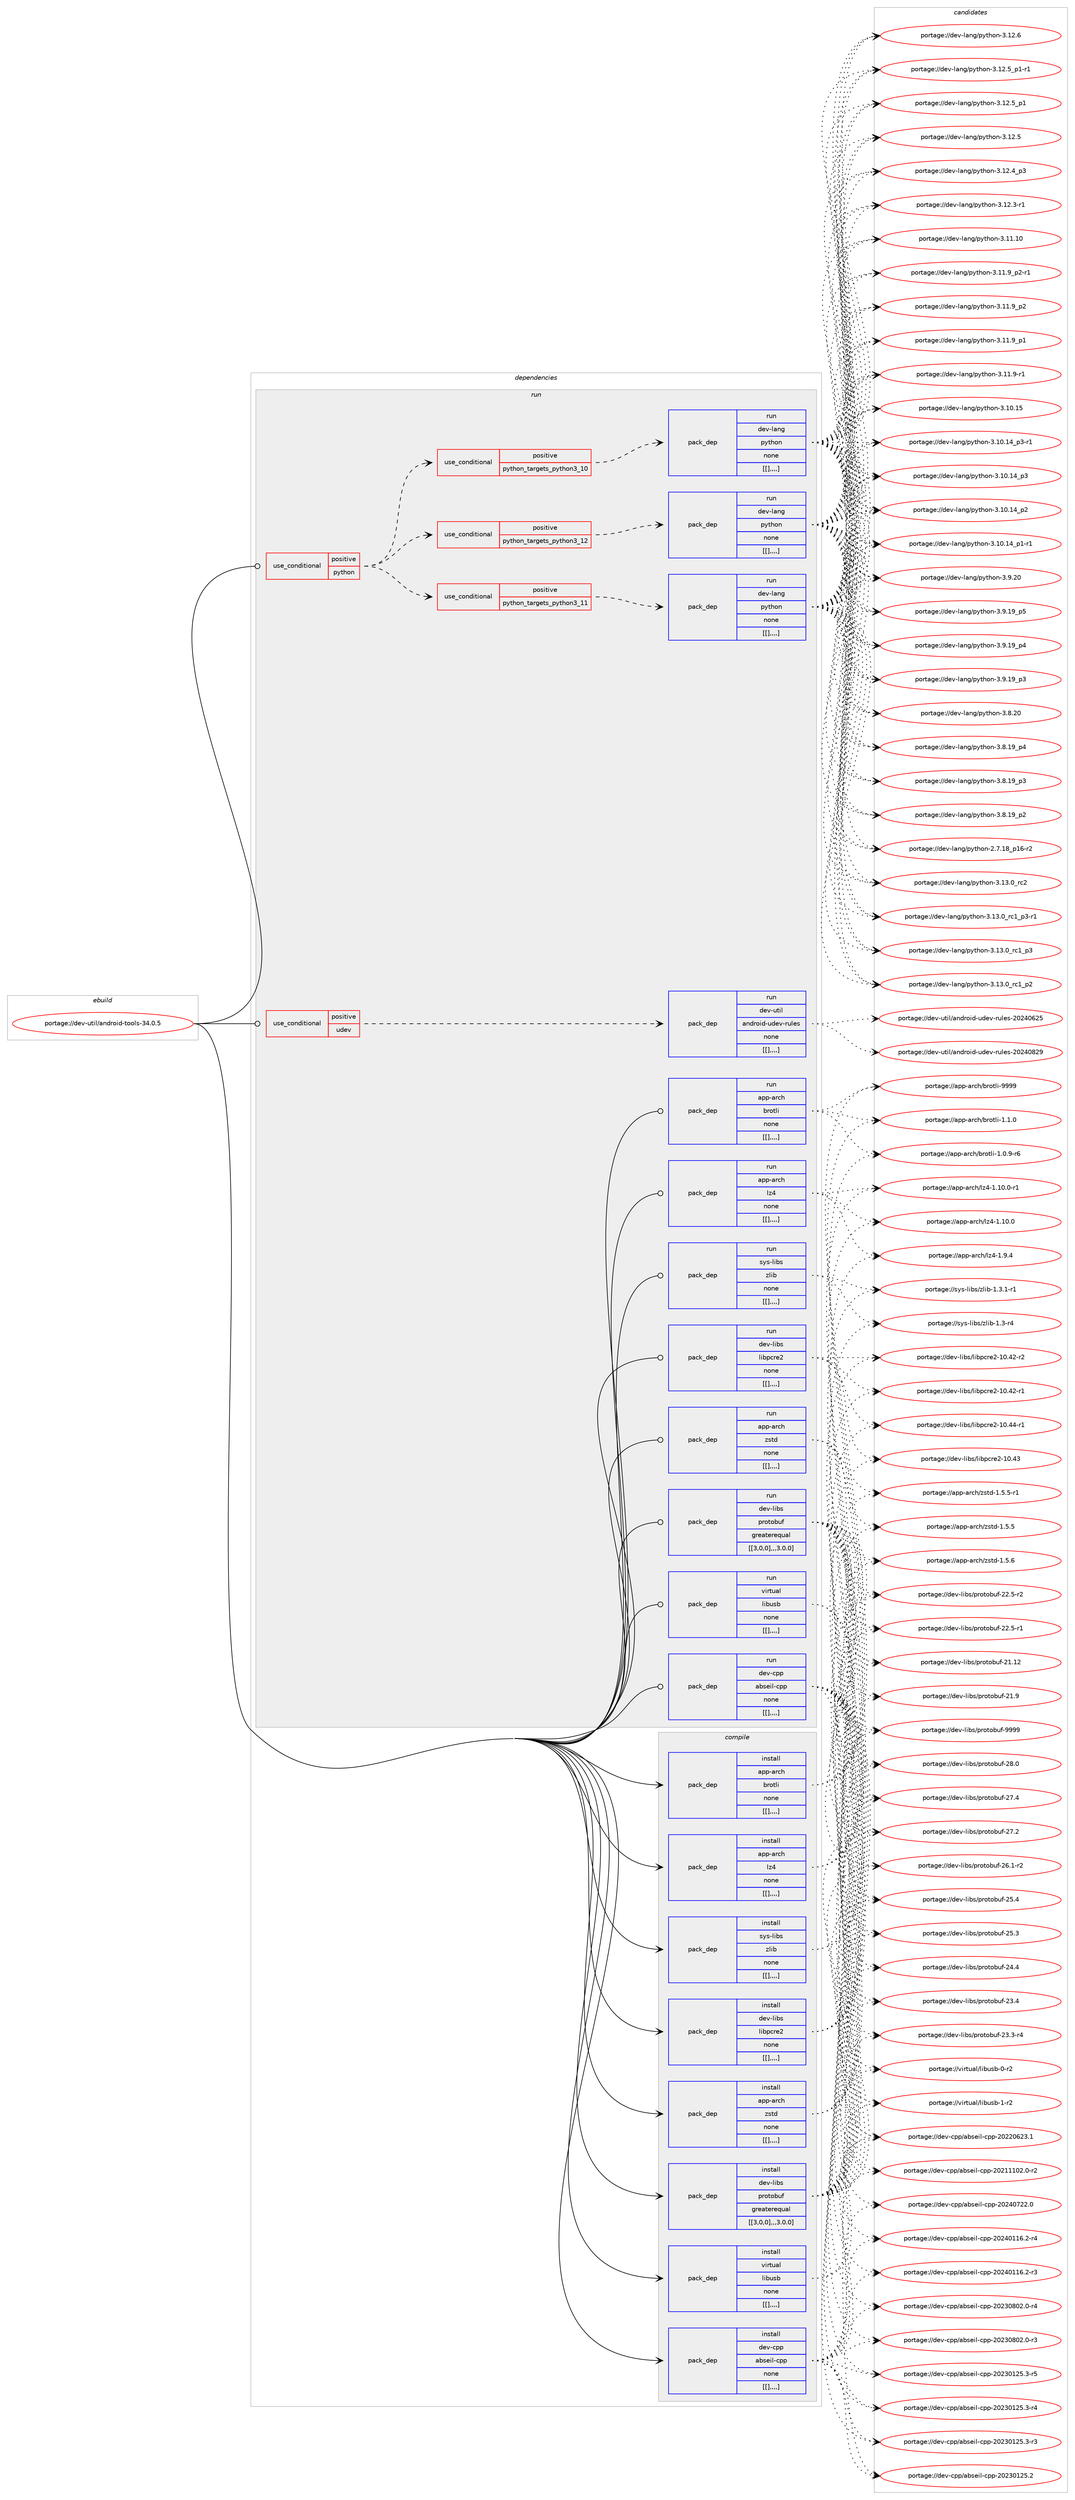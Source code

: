 digraph prolog {

# *************
# Graph options
# *************

newrank=true;
concentrate=true;
compound=true;
graph [rankdir=LR,fontname=Helvetica,fontsize=10,ranksep=1.5];#, ranksep=2.5, nodesep=0.2];
edge  [arrowhead=vee];
node  [fontname=Helvetica,fontsize=10];

# **********
# The ebuild
# **********

subgraph cluster_leftcol {
color=gray;
label=<<i>ebuild</i>>;
id [label="portage://dev-util/android-tools-34.0.5", color=red, width=4, href="../dev-util/android-tools-34.0.5.svg"];
}

# ****************
# The dependencies
# ****************

subgraph cluster_midcol {
color=gray;
label=<<i>dependencies</i>>;
subgraph cluster_compile {
fillcolor="#eeeeee";
style=filled;
label=<<i>compile</i>>;
subgraph pack151760 {
dependency214069 [label=<<TABLE BORDER="0" CELLBORDER="1" CELLSPACING="0" CELLPADDING="4" WIDTH="220"><TR><TD ROWSPAN="6" CELLPADDING="30">pack_dep</TD></TR><TR><TD WIDTH="110">install</TD></TR><TR><TD>app-arch</TD></TR><TR><TD>brotli</TD></TR><TR><TD>none</TD></TR><TR><TD>[[],,,,]</TD></TR></TABLE>>, shape=none, color=blue];
}
id:e -> dependency214069:w [weight=20,style="solid",arrowhead="vee"];
subgraph pack151761 {
dependency214070 [label=<<TABLE BORDER="0" CELLBORDER="1" CELLSPACING="0" CELLPADDING="4" WIDTH="220"><TR><TD ROWSPAN="6" CELLPADDING="30">pack_dep</TD></TR><TR><TD WIDTH="110">install</TD></TR><TR><TD>app-arch</TD></TR><TR><TD>lz4</TD></TR><TR><TD>none</TD></TR><TR><TD>[[],,,,]</TD></TR></TABLE>>, shape=none, color=blue];
}
id:e -> dependency214070:w [weight=20,style="solid",arrowhead="vee"];
subgraph pack151762 {
dependency214071 [label=<<TABLE BORDER="0" CELLBORDER="1" CELLSPACING="0" CELLPADDING="4" WIDTH="220"><TR><TD ROWSPAN="6" CELLPADDING="30">pack_dep</TD></TR><TR><TD WIDTH="110">install</TD></TR><TR><TD>app-arch</TD></TR><TR><TD>zstd</TD></TR><TR><TD>none</TD></TR><TR><TD>[[],,,,]</TD></TR></TABLE>>, shape=none, color=blue];
}
id:e -> dependency214071:w [weight=20,style="solid",arrowhead="vee"];
subgraph pack151763 {
dependency214072 [label=<<TABLE BORDER="0" CELLBORDER="1" CELLSPACING="0" CELLPADDING="4" WIDTH="220"><TR><TD ROWSPAN="6" CELLPADDING="30">pack_dep</TD></TR><TR><TD WIDTH="110">install</TD></TR><TR><TD>dev-cpp</TD></TR><TR><TD>abseil-cpp</TD></TR><TR><TD>none</TD></TR><TR><TD>[[],,,,]</TD></TR></TABLE>>, shape=none, color=blue];
}
id:e -> dependency214072:w [weight=20,style="solid",arrowhead="vee"];
subgraph pack151764 {
dependency214073 [label=<<TABLE BORDER="0" CELLBORDER="1" CELLSPACING="0" CELLPADDING="4" WIDTH="220"><TR><TD ROWSPAN="6" CELLPADDING="30">pack_dep</TD></TR><TR><TD WIDTH="110">install</TD></TR><TR><TD>dev-libs</TD></TR><TR><TD>libpcre2</TD></TR><TR><TD>none</TD></TR><TR><TD>[[],,,,]</TD></TR></TABLE>>, shape=none, color=blue];
}
id:e -> dependency214073:w [weight=20,style="solid",arrowhead="vee"];
subgraph pack151765 {
dependency214074 [label=<<TABLE BORDER="0" CELLBORDER="1" CELLSPACING="0" CELLPADDING="4" WIDTH="220"><TR><TD ROWSPAN="6" CELLPADDING="30">pack_dep</TD></TR><TR><TD WIDTH="110">install</TD></TR><TR><TD>dev-libs</TD></TR><TR><TD>protobuf</TD></TR><TR><TD>greaterequal</TD></TR><TR><TD>[[3,0,0],,,3.0.0]</TD></TR></TABLE>>, shape=none, color=blue];
}
id:e -> dependency214074:w [weight=20,style="solid",arrowhead="vee"];
subgraph pack151766 {
dependency214075 [label=<<TABLE BORDER="0" CELLBORDER="1" CELLSPACING="0" CELLPADDING="4" WIDTH="220"><TR><TD ROWSPAN="6" CELLPADDING="30">pack_dep</TD></TR><TR><TD WIDTH="110">install</TD></TR><TR><TD>sys-libs</TD></TR><TR><TD>zlib</TD></TR><TR><TD>none</TD></TR><TR><TD>[[],,,,]</TD></TR></TABLE>>, shape=none, color=blue];
}
id:e -> dependency214075:w [weight=20,style="solid",arrowhead="vee"];
subgraph pack151767 {
dependency214076 [label=<<TABLE BORDER="0" CELLBORDER="1" CELLSPACING="0" CELLPADDING="4" WIDTH="220"><TR><TD ROWSPAN="6" CELLPADDING="30">pack_dep</TD></TR><TR><TD WIDTH="110">install</TD></TR><TR><TD>virtual</TD></TR><TR><TD>libusb</TD></TR><TR><TD>none</TD></TR><TR><TD>[[],,,,]</TD></TR></TABLE>>, shape=none, color=blue];
}
id:e -> dependency214076:w [weight=20,style="solid",arrowhead="vee"];
}
subgraph cluster_compileandrun {
fillcolor="#eeeeee";
style=filled;
label=<<i>compile and run</i>>;
}
subgraph cluster_run {
fillcolor="#eeeeee";
style=filled;
label=<<i>run</i>>;
subgraph cond60922 {
dependency214077 [label=<<TABLE BORDER="0" CELLBORDER="1" CELLSPACING="0" CELLPADDING="4"><TR><TD ROWSPAN="3" CELLPADDING="10">use_conditional</TD></TR><TR><TD>positive</TD></TR><TR><TD>python</TD></TR></TABLE>>, shape=none, color=red];
subgraph cond60923 {
dependency214078 [label=<<TABLE BORDER="0" CELLBORDER="1" CELLSPACING="0" CELLPADDING="4"><TR><TD ROWSPAN="3" CELLPADDING="10">use_conditional</TD></TR><TR><TD>positive</TD></TR><TR><TD>python_targets_python3_10</TD></TR></TABLE>>, shape=none, color=red];
subgraph pack151768 {
dependency214079 [label=<<TABLE BORDER="0" CELLBORDER="1" CELLSPACING="0" CELLPADDING="4" WIDTH="220"><TR><TD ROWSPAN="6" CELLPADDING="30">pack_dep</TD></TR><TR><TD WIDTH="110">run</TD></TR><TR><TD>dev-lang</TD></TR><TR><TD>python</TD></TR><TR><TD>none</TD></TR><TR><TD>[[],,,,]</TD></TR></TABLE>>, shape=none, color=blue];
}
dependency214078:e -> dependency214079:w [weight=20,style="dashed",arrowhead="vee"];
}
dependency214077:e -> dependency214078:w [weight=20,style="dashed",arrowhead="vee"];
subgraph cond60924 {
dependency214080 [label=<<TABLE BORDER="0" CELLBORDER="1" CELLSPACING="0" CELLPADDING="4"><TR><TD ROWSPAN="3" CELLPADDING="10">use_conditional</TD></TR><TR><TD>positive</TD></TR><TR><TD>python_targets_python3_11</TD></TR></TABLE>>, shape=none, color=red];
subgraph pack151769 {
dependency214081 [label=<<TABLE BORDER="0" CELLBORDER="1" CELLSPACING="0" CELLPADDING="4" WIDTH="220"><TR><TD ROWSPAN="6" CELLPADDING="30">pack_dep</TD></TR><TR><TD WIDTH="110">run</TD></TR><TR><TD>dev-lang</TD></TR><TR><TD>python</TD></TR><TR><TD>none</TD></TR><TR><TD>[[],,,,]</TD></TR></TABLE>>, shape=none, color=blue];
}
dependency214080:e -> dependency214081:w [weight=20,style="dashed",arrowhead="vee"];
}
dependency214077:e -> dependency214080:w [weight=20,style="dashed",arrowhead="vee"];
subgraph cond60925 {
dependency214082 [label=<<TABLE BORDER="0" CELLBORDER="1" CELLSPACING="0" CELLPADDING="4"><TR><TD ROWSPAN="3" CELLPADDING="10">use_conditional</TD></TR><TR><TD>positive</TD></TR><TR><TD>python_targets_python3_12</TD></TR></TABLE>>, shape=none, color=red];
subgraph pack151770 {
dependency214083 [label=<<TABLE BORDER="0" CELLBORDER="1" CELLSPACING="0" CELLPADDING="4" WIDTH="220"><TR><TD ROWSPAN="6" CELLPADDING="30">pack_dep</TD></TR><TR><TD WIDTH="110">run</TD></TR><TR><TD>dev-lang</TD></TR><TR><TD>python</TD></TR><TR><TD>none</TD></TR><TR><TD>[[],,,,]</TD></TR></TABLE>>, shape=none, color=blue];
}
dependency214082:e -> dependency214083:w [weight=20,style="dashed",arrowhead="vee"];
}
dependency214077:e -> dependency214082:w [weight=20,style="dashed",arrowhead="vee"];
}
id:e -> dependency214077:w [weight=20,style="solid",arrowhead="odot"];
subgraph cond60926 {
dependency214084 [label=<<TABLE BORDER="0" CELLBORDER="1" CELLSPACING="0" CELLPADDING="4"><TR><TD ROWSPAN="3" CELLPADDING="10">use_conditional</TD></TR><TR><TD>positive</TD></TR><TR><TD>udev</TD></TR></TABLE>>, shape=none, color=red];
subgraph pack151771 {
dependency214085 [label=<<TABLE BORDER="0" CELLBORDER="1" CELLSPACING="0" CELLPADDING="4" WIDTH="220"><TR><TD ROWSPAN="6" CELLPADDING="30">pack_dep</TD></TR><TR><TD WIDTH="110">run</TD></TR><TR><TD>dev-util</TD></TR><TR><TD>android-udev-rules</TD></TR><TR><TD>none</TD></TR><TR><TD>[[],,,,]</TD></TR></TABLE>>, shape=none, color=blue];
}
dependency214084:e -> dependency214085:w [weight=20,style="dashed",arrowhead="vee"];
}
id:e -> dependency214084:w [weight=20,style="solid",arrowhead="odot"];
subgraph pack151772 {
dependency214086 [label=<<TABLE BORDER="0" CELLBORDER="1" CELLSPACING="0" CELLPADDING="4" WIDTH="220"><TR><TD ROWSPAN="6" CELLPADDING="30">pack_dep</TD></TR><TR><TD WIDTH="110">run</TD></TR><TR><TD>app-arch</TD></TR><TR><TD>brotli</TD></TR><TR><TD>none</TD></TR><TR><TD>[[],,,,]</TD></TR></TABLE>>, shape=none, color=blue];
}
id:e -> dependency214086:w [weight=20,style="solid",arrowhead="odot"];
subgraph pack151773 {
dependency214087 [label=<<TABLE BORDER="0" CELLBORDER="1" CELLSPACING="0" CELLPADDING="4" WIDTH="220"><TR><TD ROWSPAN="6" CELLPADDING="30">pack_dep</TD></TR><TR><TD WIDTH="110">run</TD></TR><TR><TD>app-arch</TD></TR><TR><TD>lz4</TD></TR><TR><TD>none</TD></TR><TR><TD>[[],,,,]</TD></TR></TABLE>>, shape=none, color=blue];
}
id:e -> dependency214087:w [weight=20,style="solid",arrowhead="odot"];
subgraph pack151774 {
dependency214088 [label=<<TABLE BORDER="0" CELLBORDER="1" CELLSPACING="0" CELLPADDING="4" WIDTH="220"><TR><TD ROWSPAN="6" CELLPADDING="30">pack_dep</TD></TR><TR><TD WIDTH="110">run</TD></TR><TR><TD>app-arch</TD></TR><TR><TD>zstd</TD></TR><TR><TD>none</TD></TR><TR><TD>[[],,,,]</TD></TR></TABLE>>, shape=none, color=blue];
}
id:e -> dependency214088:w [weight=20,style="solid",arrowhead="odot"];
subgraph pack151775 {
dependency214089 [label=<<TABLE BORDER="0" CELLBORDER="1" CELLSPACING="0" CELLPADDING="4" WIDTH="220"><TR><TD ROWSPAN="6" CELLPADDING="30">pack_dep</TD></TR><TR><TD WIDTH="110">run</TD></TR><TR><TD>dev-cpp</TD></TR><TR><TD>abseil-cpp</TD></TR><TR><TD>none</TD></TR><TR><TD>[[],,,,]</TD></TR></TABLE>>, shape=none, color=blue];
}
id:e -> dependency214089:w [weight=20,style="solid",arrowhead="odot"];
subgraph pack151776 {
dependency214090 [label=<<TABLE BORDER="0" CELLBORDER="1" CELLSPACING="0" CELLPADDING="4" WIDTH="220"><TR><TD ROWSPAN="6" CELLPADDING="30">pack_dep</TD></TR><TR><TD WIDTH="110">run</TD></TR><TR><TD>dev-libs</TD></TR><TR><TD>libpcre2</TD></TR><TR><TD>none</TD></TR><TR><TD>[[],,,,]</TD></TR></TABLE>>, shape=none, color=blue];
}
id:e -> dependency214090:w [weight=20,style="solid",arrowhead="odot"];
subgraph pack151777 {
dependency214091 [label=<<TABLE BORDER="0" CELLBORDER="1" CELLSPACING="0" CELLPADDING="4" WIDTH="220"><TR><TD ROWSPAN="6" CELLPADDING="30">pack_dep</TD></TR><TR><TD WIDTH="110">run</TD></TR><TR><TD>dev-libs</TD></TR><TR><TD>protobuf</TD></TR><TR><TD>greaterequal</TD></TR><TR><TD>[[3,0,0],,,3.0.0]</TD></TR></TABLE>>, shape=none, color=blue];
}
id:e -> dependency214091:w [weight=20,style="solid",arrowhead="odot"];
subgraph pack151778 {
dependency214092 [label=<<TABLE BORDER="0" CELLBORDER="1" CELLSPACING="0" CELLPADDING="4" WIDTH="220"><TR><TD ROWSPAN="6" CELLPADDING="30">pack_dep</TD></TR><TR><TD WIDTH="110">run</TD></TR><TR><TD>sys-libs</TD></TR><TR><TD>zlib</TD></TR><TR><TD>none</TD></TR><TR><TD>[[],,,,]</TD></TR></TABLE>>, shape=none, color=blue];
}
id:e -> dependency214092:w [weight=20,style="solid",arrowhead="odot"];
subgraph pack151779 {
dependency214093 [label=<<TABLE BORDER="0" CELLBORDER="1" CELLSPACING="0" CELLPADDING="4" WIDTH="220"><TR><TD ROWSPAN="6" CELLPADDING="30">pack_dep</TD></TR><TR><TD WIDTH="110">run</TD></TR><TR><TD>virtual</TD></TR><TR><TD>libusb</TD></TR><TR><TD>none</TD></TR><TR><TD>[[],,,,]</TD></TR></TABLE>>, shape=none, color=blue];
}
id:e -> dependency214093:w [weight=20,style="solid",arrowhead="odot"];
}
}

# **************
# The candidates
# **************

subgraph cluster_choices {
rank=same;
color=gray;
label=<<i>candidates</i>>;

subgraph choice151760 {
color=black;
nodesep=1;
choice9711211245971149910447981141111161081054557575757 [label="portage://app-arch/brotli-9999", color=red, width=4,href="../app-arch/brotli-9999.svg"];
choice971121124597114991044798114111116108105454946494648 [label="portage://app-arch/brotli-1.1.0", color=red, width=4,href="../app-arch/brotli-1.1.0.svg"];
choice9711211245971149910447981141111161081054549464846574511454 [label="portage://app-arch/brotli-1.0.9-r6", color=red, width=4,href="../app-arch/brotli-1.0.9-r6.svg"];
dependency214069:e -> choice9711211245971149910447981141111161081054557575757:w [style=dotted,weight="100"];
dependency214069:e -> choice971121124597114991044798114111116108105454946494648:w [style=dotted,weight="100"];
dependency214069:e -> choice9711211245971149910447981141111161081054549464846574511454:w [style=dotted,weight="100"];
}
subgraph choice151761 {
color=black;
nodesep=1;
choice971121124597114991044710812252454946494846484511449 [label="portage://app-arch/lz4-1.10.0-r1", color=red, width=4,href="../app-arch/lz4-1.10.0-r1.svg"];
choice97112112459711499104471081225245494649484648 [label="portage://app-arch/lz4-1.10.0", color=red, width=4,href="../app-arch/lz4-1.10.0.svg"];
choice971121124597114991044710812252454946574652 [label="portage://app-arch/lz4-1.9.4", color=red, width=4,href="../app-arch/lz4-1.9.4.svg"];
dependency214070:e -> choice971121124597114991044710812252454946494846484511449:w [style=dotted,weight="100"];
dependency214070:e -> choice97112112459711499104471081225245494649484648:w [style=dotted,weight="100"];
dependency214070:e -> choice971121124597114991044710812252454946574652:w [style=dotted,weight="100"];
}
subgraph choice151762 {
color=black;
nodesep=1;
choice9711211245971149910447122115116100454946534654 [label="portage://app-arch/zstd-1.5.6", color=red, width=4,href="../app-arch/zstd-1.5.6.svg"];
choice97112112459711499104471221151161004549465346534511449 [label="portage://app-arch/zstd-1.5.5-r1", color=red, width=4,href="../app-arch/zstd-1.5.5-r1.svg"];
choice9711211245971149910447122115116100454946534653 [label="portage://app-arch/zstd-1.5.5", color=red, width=4,href="../app-arch/zstd-1.5.5.svg"];
dependency214071:e -> choice9711211245971149910447122115116100454946534654:w [style=dotted,weight="100"];
dependency214071:e -> choice97112112459711499104471221151161004549465346534511449:w [style=dotted,weight="100"];
dependency214071:e -> choice9711211245971149910447122115116100454946534653:w [style=dotted,weight="100"];
}
subgraph choice151763 {
color=black;
nodesep=1;
choice100101118459911211247979811510110510845991121124550485052485550504648 [label="portage://dev-cpp/abseil-cpp-20240722.0", color=red, width=4,href="../dev-cpp/abseil-cpp-20240722.0.svg"];
choice1001011184599112112479798115101105108459911211245504850524849495446504511452 [label="portage://dev-cpp/abseil-cpp-20240116.2-r4", color=red, width=4,href="../dev-cpp/abseil-cpp-20240116.2-r4.svg"];
choice1001011184599112112479798115101105108459911211245504850524849495446504511451 [label="portage://dev-cpp/abseil-cpp-20240116.2-r3", color=red, width=4,href="../dev-cpp/abseil-cpp-20240116.2-r3.svg"];
choice1001011184599112112479798115101105108459911211245504850514856485046484511452 [label="portage://dev-cpp/abseil-cpp-20230802.0-r4", color=red, width=4,href="../dev-cpp/abseil-cpp-20230802.0-r4.svg"];
choice1001011184599112112479798115101105108459911211245504850514856485046484511451 [label="portage://dev-cpp/abseil-cpp-20230802.0-r3", color=red, width=4,href="../dev-cpp/abseil-cpp-20230802.0-r3.svg"];
choice1001011184599112112479798115101105108459911211245504850514849505346514511453 [label="portage://dev-cpp/abseil-cpp-20230125.3-r5", color=red, width=4,href="../dev-cpp/abseil-cpp-20230125.3-r5.svg"];
choice1001011184599112112479798115101105108459911211245504850514849505346514511452 [label="portage://dev-cpp/abseil-cpp-20230125.3-r4", color=red, width=4,href="../dev-cpp/abseil-cpp-20230125.3-r4.svg"];
choice1001011184599112112479798115101105108459911211245504850514849505346514511451 [label="portage://dev-cpp/abseil-cpp-20230125.3-r3", color=red, width=4,href="../dev-cpp/abseil-cpp-20230125.3-r3.svg"];
choice100101118459911211247979811510110510845991121124550485051484950534650 [label="portage://dev-cpp/abseil-cpp-20230125.2", color=red, width=4,href="../dev-cpp/abseil-cpp-20230125.2.svg"];
choice100101118459911211247979811510110510845991121124550485050485450514649 [label="portage://dev-cpp/abseil-cpp-20220623.1", color=red, width=4,href="../dev-cpp/abseil-cpp-20220623.1.svg"];
choice1001011184599112112479798115101105108459911211245504850494949485046484511450 [label="portage://dev-cpp/abseil-cpp-20211102.0-r2", color=red, width=4,href="../dev-cpp/abseil-cpp-20211102.0-r2.svg"];
dependency214072:e -> choice100101118459911211247979811510110510845991121124550485052485550504648:w [style=dotted,weight="100"];
dependency214072:e -> choice1001011184599112112479798115101105108459911211245504850524849495446504511452:w [style=dotted,weight="100"];
dependency214072:e -> choice1001011184599112112479798115101105108459911211245504850524849495446504511451:w [style=dotted,weight="100"];
dependency214072:e -> choice1001011184599112112479798115101105108459911211245504850514856485046484511452:w [style=dotted,weight="100"];
dependency214072:e -> choice1001011184599112112479798115101105108459911211245504850514856485046484511451:w [style=dotted,weight="100"];
dependency214072:e -> choice1001011184599112112479798115101105108459911211245504850514849505346514511453:w [style=dotted,weight="100"];
dependency214072:e -> choice1001011184599112112479798115101105108459911211245504850514849505346514511452:w [style=dotted,weight="100"];
dependency214072:e -> choice1001011184599112112479798115101105108459911211245504850514849505346514511451:w [style=dotted,weight="100"];
dependency214072:e -> choice100101118459911211247979811510110510845991121124550485051484950534650:w [style=dotted,weight="100"];
dependency214072:e -> choice100101118459911211247979811510110510845991121124550485050485450514649:w [style=dotted,weight="100"];
dependency214072:e -> choice1001011184599112112479798115101105108459911211245504850494949485046484511450:w [style=dotted,weight="100"];
}
subgraph choice151764 {
color=black;
nodesep=1;
choice1001011184510810598115471081059811299114101504549484652524511449 [label="portage://dev-libs/libpcre2-10.44-r1", color=red, width=4,href="../dev-libs/libpcre2-10.44-r1.svg"];
choice100101118451081059811547108105981129911410150454948465251 [label="portage://dev-libs/libpcre2-10.43", color=red, width=4,href="../dev-libs/libpcre2-10.43.svg"];
choice1001011184510810598115471081059811299114101504549484652504511450 [label="portage://dev-libs/libpcre2-10.42-r2", color=red, width=4,href="../dev-libs/libpcre2-10.42-r2.svg"];
choice1001011184510810598115471081059811299114101504549484652504511449 [label="portage://dev-libs/libpcre2-10.42-r1", color=red, width=4,href="../dev-libs/libpcre2-10.42-r1.svg"];
dependency214073:e -> choice1001011184510810598115471081059811299114101504549484652524511449:w [style=dotted,weight="100"];
dependency214073:e -> choice100101118451081059811547108105981129911410150454948465251:w [style=dotted,weight="100"];
dependency214073:e -> choice1001011184510810598115471081059811299114101504549484652504511450:w [style=dotted,weight="100"];
dependency214073:e -> choice1001011184510810598115471081059811299114101504549484652504511449:w [style=dotted,weight="100"];
}
subgraph choice151765 {
color=black;
nodesep=1;
choice100101118451081059811547112114111116111981171024557575757 [label="portage://dev-libs/protobuf-9999", color=red, width=4,href="../dev-libs/protobuf-9999.svg"];
choice100101118451081059811547112114111116111981171024550564648 [label="portage://dev-libs/protobuf-28.0", color=red, width=4,href="../dev-libs/protobuf-28.0.svg"];
choice100101118451081059811547112114111116111981171024550554652 [label="portage://dev-libs/protobuf-27.4", color=red, width=4,href="../dev-libs/protobuf-27.4.svg"];
choice100101118451081059811547112114111116111981171024550554650 [label="portage://dev-libs/protobuf-27.2", color=red, width=4,href="../dev-libs/protobuf-27.2.svg"];
choice1001011184510810598115471121141111161119811710245505446494511450 [label="portage://dev-libs/protobuf-26.1-r2", color=red, width=4,href="../dev-libs/protobuf-26.1-r2.svg"];
choice100101118451081059811547112114111116111981171024550534652 [label="portage://dev-libs/protobuf-25.4", color=red, width=4,href="../dev-libs/protobuf-25.4.svg"];
choice100101118451081059811547112114111116111981171024550534651 [label="portage://dev-libs/protobuf-25.3", color=red, width=4,href="../dev-libs/protobuf-25.3.svg"];
choice100101118451081059811547112114111116111981171024550524652 [label="portage://dev-libs/protobuf-24.4", color=red, width=4,href="../dev-libs/protobuf-24.4.svg"];
choice100101118451081059811547112114111116111981171024550514652 [label="portage://dev-libs/protobuf-23.4", color=red, width=4,href="../dev-libs/protobuf-23.4.svg"];
choice1001011184510810598115471121141111161119811710245505146514511452 [label="portage://dev-libs/protobuf-23.3-r4", color=red, width=4,href="../dev-libs/protobuf-23.3-r4.svg"];
choice1001011184510810598115471121141111161119811710245505046534511450 [label="portage://dev-libs/protobuf-22.5-r2", color=red, width=4,href="../dev-libs/protobuf-22.5-r2.svg"];
choice1001011184510810598115471121141111161119811710245505046534511449 [label="portage://dev-libs/protobuf-22.5-r1", color=red, width=4,href="../dev-libs/protobuf-22.5-r1.svg"];
choice10010111845108105981154711211411111611198117102455049464950 [label="portage://dev-libs/protobuf-21.12", color=red, width=4,href="../dev-libs/protobuf-21.12.svg"];
choice100101118451081059811547112114111116111981171024550494657 [label="portage://dev-libs/protobuf-21.9", color=red, width=4,href="../dev-libs/protobuf-21.9.svg"];
dependency214074:e -> choice100101118451081059811547112114111116111981171024557575757:w [style=dotted,weight="100"];
dependency214074:e -> choice100101118451081059811547112114111116111981171024550564648:w [style=dotted,weight="100"];
dependency214074:e -> choice100101118451081059811547112114111116111981171024550554652:w [style=dotted,weight="100"];
dependency214074:e -> choice100101118451081059811547112114111116111981171024550554650:w [style=dotted,weight="100"];
dependency214074:e -> choice1001011184510810598115471121141111161119811710245505446494511450:w [style=dotted,weight="100"];
dependency214074:e -> choice100101118451081059811547112114111116111981171024550534652:w [style=dotted,weight="100"];
dependency214074:e -> choice100101118451081059811547112114111116111981171024550534651:w [style=dotted,weight="100"];
dependency214074:e -> choice100101118451081059811547112114111116111981171024550524652:w [style=dotted,weight="100"];
dependency214074:e -> choice100101118451081059811547112114111116111981171024550514652:w [style=dotted,weight="100"];
dependency214074:e -> choice1001011184510810598115471121141111161119811710245505146514511452:w [style=dotted,weight="100"];
dependency214074:e -> choice1001011184510810598115471121141111161119811710245505046534511450:w [style=dotted,weight="100"];
dependency214074:e -> choice1001011184510810598115471121141111161119811710245505046534511449:w [style=dotted,weight="100"];
dependency214074:e -> choice10010111845108105981154711211411111611198117102455049464950:w [style=dotted,weight="100"];
dependency214074:e -> choice100101118451081059811547112114111116111981171024550494657:w [style=dotted,weight="100"];
}
subgraph choice151766 {
color=black;
nodesep=1;
choice115121115451081059811547122108105984549465146494511449 [label="portage://sys-libs/zlib-1.3.1-r1", color=red, width=4,href="../sys-libs/zlib-1.3.1-r1.svg"];
choice11512111545108105981154712210810598454946514511452 [label="portage://sys-libs/zlib-1.3-r4", color=red, width=4,href="../sys-libs/zlib-1.3-r4.svg"];
dependency214075:e -> choice115121115451081059811547122108105984549465146494511449:w [style=dotted,weight="100"];
dependency214075:e -> choice11512111545108105981154712210810598454946514511452:w [style=dotted,weight="100"];
}
subgraph choice151767 {
color=black;
nodesep=1;
choice1181051141161179710847108105981171159845494511450 [label="portage://virtual/libusb-1-r2", color=red, width=4,href="../virtual/libusb-1-r2.svg"];
choice1181051141161179710847108105981171159845484511450 [label="portage://virtual/libusb-0-r2", color=red, width=4,href="../virtual/libusb-0-r2.svg"];
dependency214076:e -> choice1181051141161179710847108105981171159845494511450:w [style=dotted,weight="100"];
dependency214076:e -> choice1181051141161179710847108105981171159845484511450:w [style=dotted,weight="100"];
}
subgraph choice151768 {
color=black;
nodesep=1;
choice10010111845108971101034711212111610411111045514649514648951149950 [label="portage://dev-lang/python-3.13.0_rc2", color=red, width=4,href="../dev-lang/python-3.13.0_rc2.svg"];
choice1001011184510897110103471121211161041111104551464951464895114994995112514511449 [label="portage://dev-lang/python-3.13.0_rc1_p3-r1", color=red, width=4,href="../dev-lang/python-3.13.0_rc1_p3-r1.svg"];
choice100101118451089711010347112121116104111110455146495146489511499499511251 [label="portage://dev-lang/python-3.13.0_rc1_p3", color=red, width=4,href="../dev-lang/python-3.13.0_rc1_p3.svg"];
choice100101118451089711010347112121116104111110455146495146489511499499511250 [label="portage://dev-lang/python-3.13.0_rc1_p2", color=red, width=4,href="../dev-lang/python-3.13.0_rc1_p2.svg"];
choice10010111845108971101034711212111610411111045514649504654 [label="portage://dev-lang/python-3.12.6", color=red, width=4,href="../dev-lang/python-3.12.6.svg"];
choice1001011184510897110103471121211161041111104551464950465395112494511449 [label="portage://dev-lang/python-3.12.5_p1-r1", color=red, width=4,href="../dev-lang/python-3.12.5_p1-r1.svg"];
choice100101118451089711010347112121116104111110455146495046539511249 [label="portage://dev-lang/python-3.12.5_p1", color=red, width=4,href="../dev-lang/python-3.12.5_p1.svg"];
choice10010111845108971101034711212111610411111045514649504653 [label="portage://dev-lang/python-3.12.5", color=red, width=4,href="../dev-lang/python-3.12.5.svg"];
choice100101118451089711010347112121116104111110455146495046529511251 [label="portage://dev-lang/python-3.12.4_p3", color=red, width=4,href="../dev-lang/python-3.12.4_p3.svg"];
choice100101118451089711010347112121116104111110455146495046514511449 [label="portage://dev-lang/python-3.12.3-r1", color=red, width=4,href="../dev-lang/python-3.12.3-r1.svg"];
choice1001011184510897110103471121211161041111104551464949464948 [label="portage://dev-lang/python-3.11.10", color=red, width=4,href="../dev-lang/python-3.11.10.svg"];
choice1001011184510897110103471121211161041111104551464949465795112504511449 [label="portage://dev-lang/python-3.11.9_p2-r1", color=red, width=4,href="../dev-lang/python-3.11.9_p2-r1.svg"];
choice100101118451089711010347112121116104111110455146494946579511250 [label="portage://dev-lang/python-3.11.9_p2", color=red, width=4,href="../dev-lang/python-3.11.9_p2.svg"];
choice100101118451089711010347112121116104111110455146494946579511249 [label="portage://dev-lang/python-3.11.9_p1", color=red, width=4,href="../dev-lang/python-3.11.9_p1.svg"];
choice100101118451089711010347112121116104111110455146494946574511449 [label="portage://dev-lang/python-3.11.9-r1", color=red, width=4,href="../dev-lang/python-3.11.9-r1.svg"];
choice1001011184510897110103471121211161041111104551464948464953 [label="portage://dev-lang/python-3.10.15", color=red, width=4,href="../dev-lang/python-3.10.15.svg"];
choice100101118451089711010347112121116104111110455146494846495295112514511449 [label="portage://dev-lang/python-3.10.14_p3-r1", color=red, width=4,href="../dev-lang/python-3.10.14_p3-r1.svg"];
choice10010111845108971101034711212111610411111045514649484649529511251 [label="portage://dev-lang/python-3.10.14_p3", color=red, width=4,href="../dev-lang/python-3.10.14_p3.svg"];
choice10010111845108971101034711212111610411111045514649484649529511250 [label="portage://dev-lang/python-3.10.14_p2", color=red, width=4,href="../dev-lang/python-3.10.14_p2.svg"];
choice100101118451089711010347112121116104111110455146494846495295112494511449 [label="portage://dev-lang/python-3.10.14_p1-r1", color=red, width=4,href="../dev-lang/python-3.10.14_p1-r1.svg"];
choice10010111845108971101034711212111610411111045514657465048 [label="portage://dev-lang/python-3.9.20", color=red, width=4,href="../dev-lang/python-3.9.20.svg"];
choice100101118451089711010347112121116104111110455146574649579511253 [label="portage://dev-lang/python-3.9.19_p5", color=red, width=4,href="../dev-lang/python-3.9.19_p5.svg"];
choice100101118451089711010347112121116104111110455146574649579511252 [label="portage://dev-lang/python-3.9.19_p4", color=red, width=4,href="../dev-lang/python-3.9.19_p4.svg"];
choice100101118451089711010347112121116104111110455146574649579511251 [label="portage://dev-lang/python-3.9.19_p3", color=red, width=4,href="../dev-lang/python-3.9.19_p3.svg"];
choice10010111845108971101034711212111610411111045514656465048 [label="portage://dev-lang/python-3.8.20", color=red, width=4,href="../dev-lang/python-3.8.20.svg"];
choice100101118451089711010347112121116104111110455146564649579511252 [label="portage://dev-lang/python-3.8.19_p4", color=red, width=4,href="../dev-lang/python-3.8.19_p4.svg"];
choice100101118451089711010347112121116104111110455146564649579511251 [label="portage://dev-lang/python-3.8.19_p3", color=red, width=4,href="../dev-lang/python-3.8.19_p3.svg"];
choice100101118451089711010347112121116104111110455146564649579511250 [label="portage://dev-lang/python-3.8.19_p2", color=red, width=4,href="../dev-lang/python-3.8.19_p2.svg"];
choice100101118451089711010347112121116104111110455046554649569511249544511450 [label="portage://dev-lang/python-2.7.18_p16-r2", color=red, width=4,href="../dev-lang/python-2.7.18_p16-r2.svg"];
dependency214079:e -> choice10010111845108971101034711212111610411111045514649514648951149950:w [style=dotted,weight="100"];
dependency214079:e -> choice1001011184510897110103471121211161041111104551464951464895114994995112514511449:w [style=dotted,weight="100"];
dependency214079:e -> choice100101118451089711010347112121116104111110455146495146489511499499511251:w [style=dotted,weight="100"];
dependency214079:e -> choice100101118451089711010347112121116104111110455146495146489511499499511250:w [style=dotted,weight="100"];
dependency214079:e -> choice10010111845108971101034711212111610411111045514649504654:w [style=dotted,weight="100"];
dependency214079:e -> choice1001011184510897110103471121211161041111104551464950465395112494511449:w [style=dotted,weight="100"];
dependency214079:e -> choice100101118451089711010347112121116104111110455146495046539511249:w [style=dotted,weight="100"];
dependency214079:e -> choice10010111845108971101034711212111610411111045514649504653:w [style=dotted,weight="100"];
dependency214079:e -> choice100101118451089711010347112121116104111110455146495046529511251:w [style=dotted,weight="100"];
dependency214079:e -> choice100101118451089711010347112121116104111110455146495046514511449:w [style=dotted,weight="100"];
dependency214079:e -> choice1001011184510897110103471121211161041111104551464949464948:w [style=dotted,weight="100"];
dependency214079:e -> choice1001011184510897110103471121211161041111104551464949465795112504511449:w [style=dotted,weight="100"];
dependency214079:e -> choice100101118451089711010347112121116104111110455146494946579511250:w [style=dotted,weight="100"];
dependency214079:e -> choice100101118451089711010347112121116104111110455146494946579511249:w [style=dotted,weight="100"];
dependency214079:e -> choice100101118451089711010347112121116104111110455146494946574511449:w [style=dotted,weight="100"];
dependency214079:e -> choice1001011184510897110103471121211161041111104551464948464953:w [style=dotted,weight="100"];
dependency214079:e -> choice100101118451089711010347112121116104111110455146494846495295112514511449:w [style=dotted,weight="100"];
dependency214079:e -> choice10010111845108971101034711212111610411111045514649484649529511251:w [style=dotted,weight="100"];
dependency214079:e -> choice10010111845108971101034711212111610411111045514649484649529511250:w [style=dotted,weight="100"];
dependency214079:e -> choice100101118451089711010347112121116104111110455146494846495295112494511449:w [style=dotted,weight="100"];
dependency214079:e -> choice10010111845108971101034711212111610411111045514657465048:w [style=dotted,weight="100"];
dependency214079:e -> choice100101118451089711010347112121116104111110455146574649579511253:w [style=dotted,weight="100"];
dependency214079:e -> choice100101118451089711010347112121116104111110455146574649579511252:w [style=dotted,weight="100"];
dependency214079:e -> choice100101118451089711010347112121116104111110455146574649579511251:w [style=dotted,weight="100"];
dependency214079:e -> choice10010111845108971101034711212111610411111045514656465048:w [style=dotted,weight="100"];
dependency214079:e -> choice100101118451089711010347112121116104111110455146564649579511252:w [style=dotted,weight="100"];
dependency214079:e -> choice100101118451089711010347112121116104111110455146564649579511251:w [style=dotted,weight="100"];
dependency214079:e -> choice100101118451089711010347112121116104111110455146564649579511250:w [style=dotted,weight="100"];
dependency214079:e -> choice100101118451089711010347112121116104111110455046554649569511249544511450:w [style=dotted,weight="100"];
}
subgraph choice151769 {
color=black;
nodesep=1;
choice10010111845108971101034711212111610411111045514649514648951149950 [label="portage://dev-lang/python-3.13.0_rc2", color=red, width=4,href="../dev-lang/python-3.13.0_rc2.svg"];
choice1001011184510897110103471121211161041111104551464951464895114994995112514511449 [label="portage://dev-lang/python-3.13.0_rc1_p3-r1", color=red, width=4,href="../dev-lang/python-3.13.0_rc1_p3-r1.svg"];
choice100101118451089711010347112121116104111110455146495146489511499499511251 [label="portage://dev-lang/python-3.13.0_rc1_p3", color=red, width=4,href="../dev-lang/python-3.13.0_rc1_p3.svg"];
choice100101118451089711010347112121116104111110455146495146489511499499511250 [label="portage://dev-lang/python-3.13.0_rc1_p2", color=red, width=4,href="../dev-lang/python-3.13.0_rc1_p2.svg"];
choice10010111845108971101034711212111610411111045514649504654 [label="portage://dev-lang/python-3.12.6", color=red, width=4,href="../dev-lang/python-3.12.6.svg"];
choice1001011184510897110103471121211161041111104551464950465395112494511449 [label="portage://dev-lang/python-3.12.5_p1-r1", color=red, width=4,href="../dev-lang/python-3.12.5_p1-r1.svg"];
choice100101118451089711010347112121116104111110455146495046539511249 [label="portage://dev-lang/python-3.12.5_p1", color=red, width=4,href="../dev-lang/python-3.12.5_p1.svg"];
choice10010111845108971101034711212111610411111045514649504653 [label="portage://dev-lang/python-3.12.5", color=red, width=4,href="../dev-lang/python-3.12.5.svg"];
choice100101118451089711010347112121116104111110455146495046529511251 [label="portage://dev-lang/python-3.12.4_p3", color=red, width=4,href="../dev-lang/python-3.12.4_p3.svg"];
choice100101118451089711010347112121116104111110455146495046514511449 [label="portage://dev-lang/python-3.12.3-r1", color=red, width=4,href="../dev-lang/python-3.12.3-r1.svg"];
choice1001011184510897110103471121211161041111104551464949464948 [label="portage://dev-lang/python-3.11.10", color=red, width=4,href="../dev-lang/python-3.11.10.svg"];
choice1001011184510897110103471121211161041111104551464949465795112504511449 [label="portage://dev-lang/python-3.11.9_p2-r1", color=red, width=4,href="../dev-lang/python-3.11.9_p2-r1.svg"];
choice100101118451089711010347112121116104111110455146494946579511250 [label="portage://dev-lang/python-3.11.9_p2", color=red, width=4,href="../dev-lang/python-3.11.9_p2.svg"];
choice100101118451089711010347112121116104111110455146494946579511249 [label="portage://dev-lang/python-3.11.9_p1", color=red, width=4,href="../dev-lang/python-3.11.9_p1.svg"];
choice100101118451089711010347112121116104111110455146494946574511449 [label="portage://dev-lang/python-3.11.9-r1", color=red, width=4,href="../dev-lang/python-3.11.9-r1.svg"];
choice1001011184510897110103471121211161041111104551464948464953 [label="portage://dev-lang/python-3.10.15", color=red, width=4,href="../dev-lang/python-3.10.15.svg"];
choice100101118451089711010347112121116104111110455146494846495295112514511449 [label="portage://dev-lang/python-3.10.14_p3-r1", color=red, width=4,href="../dev-lang/python-3.10.14_p3-r1.svg"];
choice10010111845108971101034711212111610411111045514649484649529511251 [label="portage://dev-lang/python-3.10.14_p3", color=red, width=4,href="../dev-lang/python-3.10.14_p3.svg"];
choice10010111845108971101034711212111610411111045514649484649529511250 [label="portage://dev-lang/python-3.10.14_p2", color=red, width=4,href="../dev-lang/python-3.10.14_p2.svg"];
choice100101118451089711010347112121116104111110455146494846495295112494511449 [label="portage://dev-lang/python-3.10.14_p1-r1", color=red, width=4,href="../dev-lang/python-3.10.14_p1-r1.svg"];
choice10010111845108971101034711212111610411111045514657465048 [label="portage://dev-lang/python-3.9.20", color=red, width=4,href="../dev-lang/python-3.9.20.svg"];
choice100101118451089711010347112121116104111110455146574649579511253 [label="portage://dev-lang/python-3.9.19_p5", color=red, width=4,href="../dev-lang/python-3.9.19_p5.svg"];
choice100101118451089711010347112121116104111110455146574649579511252 [label="portage://dev-lang/python-3.9.19_p4", color=red, width=4,href="../dev-lang/python-3.9.19_p4.svg"];
choice100101118451089711010347112121116104111110455146574649579511251 [label="portage://dev-lang/python-3.9.19_p3", color=red, width=4,href="../dev-lang/python-3.9.19_p3.svg"];
choice10010111845108971101034711212111610411111045514656465048 [label="portage://dev-lang/python-3.8.20", color=red, width=4,href="../dev-lang/python-3.8.20.svg"];
choice100101118451089711010347112121116104111110455146564649579511252 [label="portage://dev-lang/python-3.8.19_p4", color=red, width=4,href="../dev-lang/python-3.8.19_p4.svg"];
choice100101118451089711010347112121116104111110455146564649579511251 [label="portage://dev-lang/python-3.8.19_p3", color=red, width=4,href="../dev-lang/python-3.8.19_p3.svg"];
choice100101118451089711010347112121116104111110455146564649579511250 [label="portage://dev-lang/python-3.8.19_p2", color=red, width=4,href="../dev-lang/python-3.8.19_p2.svg"];
choice100101118451089711010347112121116104111110455046554649569511249544511450 [label="portage://dev-lang/python-2.7.18_p16-r2", color=red, width=4,href="../dev-lang/python-2.7.18_p16-r2.svg"];
dependency214081:e -> choice10010111845108971101034711212111610411111045514649514648951149950:w [style=dotted,weight="100"];
dependency214081:e -> choice1001011184510897110103471121211161041111104551464951464895114994995112514511449:w [style=dotted,weight="100"];
dependency214081:e -> choice100101118451089711010347112121116104111110455146495146489511499499511251:w [style=dotted,weight="100"];
dependency214081:e -> choice100101118451089711010347112121116104111110455146495146489511499499511250:w [style=dotted,weight="100"];
dependency214081:e -> choice10010111845108971101034711212111610411111045514649504654:w [style=dotted,weight="100"];
dependency214081:e -> choice1001011184510897110103471121211161041111104551464950465395112494511449:w [style=dotted,weight="100"];
dependency214081:e -> choice100101118451089711010347112121116104111110455146495046539511249:w [style=dotted,weight="100"];
dependency214081:e -> choice10010111845108971101034711212111610411111045514649504653:w [style=dotted,weight="100"];
dependency214081:e -> choice100101118451089711010347112121116104111110455146495046529511251:w [style=dotted,weight="100"];
dependency214081:e -> choice100101118451089711010347112121116104111110455146495046514511449:w [style=dotted,weight="100"];
dependency214081:e -> choice1001011184510897110103471121211161041111104551464949464948:w [style=dotted,weight="100"];
dependency214081:e -> choice1001011184510897110103471121211161041111104551464949465795112504511449:w [style=dotted,weight="100"];
dependency214081:e -> choice100101118451089711010347112121116104111110455146494946579511250:w [style=dotted,weight="100"];
dependency214081:e -> choice100101118451089711010347112121116104111110455146494946579511249:w [style=dotted,weight="100"];
dependency214081:e -> choice100101118451089711010347112121116104111110455146494946574511449:w [style=dotted,weight="100"];
dependency214081:e -> choice1001011184510897110103471121211161041111104551464948464953:w [style=dotted,weight="100"];
dependency214081:e -> choice100101118451089711010347112121116104111110455146494846495295112514511449:w [style=dotted,weight="100"];
dependency214081:e -> choice10010111845108971101034711212111610411111045514649484649529511251:w [style=dotted,weight="100"];
dependency214081:e -> choice10010111845108971101034711212111610411111045514649484649529511250:w [style=dotted,weight="100"];
dependency214081:e -> choice100101118451089711010347112121116104111110455146494846495295112494511449:w [style=dotted,weight="100"];
dependency214081:e -> choice10010111845108971101034711212111610411111045514657465048:w [style=dotted,weight="100"];
dependency214081:e -> choice100101118451089711010347112121116104111110455146574649579511253:w [style=dotted,weight="100"];
dependency214081:e -> choice100101118451089711010347112121116104111110455146574649579511252:w [style=dotted,weight="100"];
dependency214081:e -> choice100101118451089711010347112121116104111110455146574649579511251:w [style=dotted,weight="100"];
dependency214081:e -> choice10010111845108971101034711212111610411111045514656465048:w [style=dotted,weight="100"];
dependency214081:e -> choice100101118451089711010347112121116104111110455146564649579511252:w [style=dotted,weight="100"];
dependency214081:e -> choice100101118451089711010347112121116104111110455146564649579511251:w [style=dotted,weight="100"];
dependency214081:e -> choice100101118451089711010347112121116104111110455146564649579511250:w [style=dotted,weight="100"];
dependency214081:e -> choice100101118451089711010347112121116104111110455046554649569511249544511450:w [style=dotted,weight="100"];
}
subgraph choice151770 {
color=black;
nodesep=1;
choice10010111845108971101034711212111610411111045514649514648951149950 [label="portage://dev-lang/python-3.13.0_rc2", color=red, width=4,href="../dev-lang/python-3.13.0_rc2.svg"];
choice1001011184510897110103471121211161041111104551464951464895114994995112514511449 [label="portage://dev-lang/python-3.13.0_rc1_p3-r1", color=red, width=4,href="../dev-lang/python-3.13.0_rc1_p3-r1.svg"];
choice100101118451089711010347112121116104111110455146495146489511499499511251 [label="portage://dev-lang/python-3.13.0_rc1_p3", color=red, width=4,href="../dev-lang/python-3.13.0_rc1_p3.svg"];
choice100101118451089711010347112121116104111110455146495146489511499499511250 [label="portage://dev-lang/python-3.13.0_rc1_p2", color=red, width=4,href="../dev-lang/python-3.13.0_rc1_p2.svg"];
choice10010111845108971101034711212111610411111045514649504654 [label="portage://dev-lang/python-3.12.6", color=red, width=4,href="../dev-lang/python-3.12.6.svg"];
choice1001011184510897110103471121211161041111104551464950465395112494511449 [label="portage://dev-lang/python-3.12.5_p1-r1", color=red, width=4,href="../dev-lang/python-3.12.5_p1-r1.svg"];
choice100101118451089711010347112121116104111110455146495046539511249 [label="portage://dev-lang/python-3.12.5_p1", color=red, width=4,href="../dev-lang/python-3.12.5_p1.svg"];
choice10010111845108971101034711212111610411111045514649504653 [label="portage://dev-lang/python-3.12.5", color=red, width=4,href="../dev-lang/python-3.12.5.svg"];
choice100101118451089711010347112121116104111110455146495046529511251 [label="portage://dev-lang/python-3.12.4_p3", color=red, width=4,href="../dev-lang/python-3.12.4_p3.svg"];
choice100101118451089711010347112121116104111110455146495046514511449 [label="portage://dev-lang/python-3.12.3-r1", color=red, width=4,href="../dev-lang/python-3.12.3-r1.svg"];
choice1001011184510897110103471121211161041111104551464949464948 [label="portage://dev-lang/python-3.11.10", color=red, width=4,href="../dev-lang/python-3.11.10.svg"];
choice1001011184510897110103471121211161041111104551464949465795112504511449 [label="portage://dev-lang/python-3.11.9_p2-r1", color=red, width=4,href="../dev-lang/python-3.11.9_p2-r1.svg"];
choice100101118451089711010347112121116104111110455146494946579511250 [label="portage://dev-lang/python-3.11.9_p2", color=red, width=4,href="../dev-lang/python-3.11.9_p2.svg"];
choice100101118451089711010347112121116104111110455146494946579511249 [label="portage://dev-lang/python-3.11.9_p1", color=red, width=4,href="../dev-lang/python-3.11.9_p1.svg"];
choice100101118451089711010347112121116104111110455146494946574511449 [label="portage://dev-lang/python-3.11.9-r1", color=red, width=4,href="../dev-lang/python-3.11.9-r1.svg"];
choice1001011184510897110103471121211161041111104551464948464953 [label="portage://dev-lang/python-3.10.15", color=red, width=4,href="../dev-lang/python-3.10.15.svg"];
choice100101118451089711010347112121116104111110455146494846495295112514511449 [label="portage://dev-lang/python-3.10.14_p3-r1", color=red, width=4,href="../dev-lang/python-3.10.14_p3-r1.svg"];
choice10010111845108971101034711212111610411111045514649484649529511251 [label="portage://dev-lang/python-3.10.14_p3", color=red, width=4,href="../dev-lang/python-3.10.14_p3.svg"];
choice10010111845108971101034711212111610411111045514649484649529511250 [label="portage://dev-lang/python-3.10.14_p2", color=red, width=4,href="../dev-lang/python-3.10.14_p2.svg"];
choice100101118451089711010347112121116104111110455146494846495295112494511449 [label="portage://dev-lang/python-3.10.14_p1-r1", color=red, width=4,href="../dev-lang/python-3.10.14_p1-r1.svg"];
choice10010111845108971101034711212111610411111045514657465048 [label="portage://dev-lang/python-3.9.20", color=red, width=4,href="../dev-lang/python-3.9.20.svg"];
choice100101118451089711010347112121116104111110455146574649579511253 [label="portage://dev-lang/python-3.9.19_p5", color=red, width=4,href="../dev-lang/python-3.9.19_p5.svg"];
choice100101118451089711010347112121116104111110455146574649579511252 [label="portage://dev-lang/python-3.9.19_p4", color=red, width=4,href="../dev-lang/python-3.9.19_p4.svg"];
choice100101118451089711010347112121116104111110455146574649579511251 [label="portage://dev-lang/python-3.9.19_p3", color=red, width=4,href="../dev-lang/python-3.9.19_p3.svg"];
choice10010111845108971101034711212111610411111045514656465048 [label="portage://dev-lang/python-3.8.20", color=red, width=4,href="../dev-lang/python-3.8.20.svg"];
choice100101118451089711010347112121116104111110455146564649579511252 [label="portage://dev-lang/python-3.8.19_p4", color=red, width=4,href="../dev-lang/python-3.8.19_p4.svg"];
choice100101118451089711010347112121116104111110455146564649579511251 [label="portage://dev-lang/python-3.8.19_p3", color=red, width=4,href="../dev-lang/python-3.8.19_p3.svg"];
choice100101118451089711010347112121116104111110455146564649579511250 [label="portage://dev-lang/python-3.8.19_p2", color=red, width=4,href="../dev-lang/python-3.8.19_p2.svg"];
choice100101118451089711010347112121116104111110455046554649569511249544511450 [label="portage://dev-lang/python-2.7.18_p16-r2", color=red, width=4,href="../dev-lang/python-2.7.18_p16-r2.svg"];
dependency214083:e -> choice10010111845108971101034711212111610411111045514649514648951149950:w [style=dotted,weight="100"];
dependency214083:e -> choice1001011184510897110103471121211161041111104551464951464895114994995112514511449:w [style=dotted,weight="100"];
dependency214083:e -> choice100101118451089711010347112121116104111110455146495146489511499499511251:w [style=dotted,weight="100"];
dependency214083:e -> choice100101118451089711010347112121116104111110455146495146489511499499511250:w [style=dotted,weight="100"];
dependency214083:e -> choice10010111845108971101034711212111610411111045514649504654:w [style=dotted,weight="100"];
dependency214083:e -> choice1001011184510897110103471121211161041111104551464950465395112494511449:w [style=dotted,weight="100"];
dependency214083:e -> choice100101118451089711010347112121116104111110455146495046539511249:w [style=dotted,weight="100"];
dependency214083:e -> choice10010111845108971101034711212111610411111045514649504653:w [style=dotted,weight="100"];
dependency214083:e -> choice100101118451089711010347112121116104111110455146495046529511251:w [style=dotted,weight="100"];
dependency214083:e -> choice100101118451089711010347112121116104111110455146495046514511449:w [style=dotted,weight="100"];
dependency214083:e -> choice1001011184510897110103471121211161041111104551464949464948:w [style=dotted,weight="100"];
dependency214083:e -> choice1001011184510897110103471121211161041111104551464949465795112504511449:w [style=dotted,weight="100"];
dependency214083:e -> choice100101118451089711010347112121116104111110455146494946579511250:w [style=dotted,weight="100"];
dependency214083:e -> choice100101118451089711010347112121116104111110455146494946579511249:w [style=dotted,weight="100"];
dependency214083:e -> choice100101118451089711010347112121116104111110455146494946574511449:w [style=dotted,weight="100"];
dependency214083:e -> choice1001011184510897110103471121211161041111104551464948464953:w [style=dotted,weight="100"];
dependency214083:e -> choice100101118451089711010347112121116104111110455146494846495295112514511449:w [style=dotted,weight="100"];
dependency214083:e -> choice10010111845108971101034711212111610411111045514649484649529511251:w [style=dotted,weight="100"];
dependency214083:e -> choice10010111845108971101034711212111610411111045514649484649529511250:w [style=dotted,weight="100"];
dependency214083:e -> choice100101118451089711010347112121116104111110455146494846495295112494511449:w [style=dotted,weight="100"];
dependency214083:e -> choice10010111845108971101034711212111610411111045514657465048:w [style=dotted,weight="100"];
dependency214083:e -> choice100101118451089711010347112121116104111110455146574649579511253:w [style=dotted,weight="100"];
dependency214083:e -> choice100101118451089711010347112121116104111110455146574649579511252:w [style=dotted,weight="100"];
dependency214083:e -> choice100101118451089711010347112121116104111110455146574649579511251:w [style=dotted,weight="100"];
dependency214083:e -> choice10010111845108971101034711212111610411111045514656465048:w [style=dotted,weight="100"];
dependency214083:e -> choice100101118451089711010347112121116104111110455146564649579511252:w [style=dotted,weight="100"];
dependency214083:e -> choice100101118451089711010347112121116104111110455146564649579511251:w [style=dotted,weight="100"];
dependency214083:e -> choice100101118451089711010347112121116104111110455146564649579511250:w [style=dotted,weight="100"];
dependency214083:e -> choice100101118451089711010347112121116104111110455046554649569511249544511450:w [style=dotted,weight="100"];
}
subgraph choice151771 {
color=black;
nodesep=1;
choice1001011184511711610510847971101001141111051004511710010111845114117108101115455048505248565057 [label="portage://dev-util/android-udev-rules-20240829", color=red, width=4,href="../dev-util/android-udev-rules-20240829.svg"];
choice1001011184511711610510847971101001141111051004511710010111845114117108101115455048505248545053 [label="portage://dev-util/android-udev-rules-20240625", color=red, width=4,href="../dev-util/android-udev-rules-20240625.svg"];
dependency214085:e -> choice1001011184511711610510847971101001141111051004511710010111845114117108101115455048505248565057:w [style=dotted,weight="100"];
dependency214085:e -> choice1001011184511711610510847971101001141111051004511710010111845114117108101115455048505248545053:w [style=dotted,weight="100"];
}
subgraph choice151772 {
color=black;
nodesep=1;
choice9711211245971149910447981141111161081054557575757 [label="portage://app-arch/brotli-9999", color=red, width=4,href="../app-arch/brotli-9999.svg"];
choice971121124597114991044798114111116108105454946494648 [label="portage://app-arch/brotli-1.1.0", color=red, width=4,href="../app-arch/brotli-1.1.0.svg"];
choice9711211245971149910447981141111161081054549464846574511454 [label="portage://app-arch/brotli-1.0.9-r6", color=red, width=4,href="../app-arch/brotli-1.0.9-r6.svg"];
dependency214086:e -> choice9711211245971149910447981141111161081054557575757:w [style=dotted,weight="100"];
dependency214086:e -> choice971121124597114991044798114111116108105454946494648:w [style=dotted,weight="100"];
dependency214086:e -> choice9711211245971149910447981141111161081054549464846574511454:w [style=dotted,weight="100"];
}
subgraph choice151773 {
color=black;
nodesep=1;
choice971121124597114991044710812252454946494846484511449 [label="portage://app-arch/lz4-1.10.0-r1", color=red, width=4,href="../app-arch/lz4-1.10.0-r1.svg"];
choice97112112459711499104471081225245494649484648 [label="portage://app-arch/lz4-1.10.0", color=red, width=4,href="../app-arch/lz4-1.10.0.svg"];
choice971121124597114991044710812252454946574652 [label="portage://app-arch/lz4-1.9.4", color=red, width=4,href="../app-arch/lz4-1.9.4.svg"];
dependency214087:e -> choice971121124597114991044710812252454946494846484511449:w [style=dotted,weight="100"];
dependency214087:e -> choice97112112459711499104471081225245494649484648:w [style=dotted,weight="100"];
dependency214087:e -> choice971121124597114991044710812252454946574652:w [style=dotted,weight="100"];
}
subgraph choice151774 {
color=black;
nodesep=1;
choice9711211245971149910447122115116100454946534654 [label="portage://app-arch/zstd-1.5.6", color=red, width=4,href="../app-arch/zstd-1.5.6.svg"];
choice97112112459711499104471221151161004549465346534511449 [label="portage://app-arch/zstd-1.5.5-r1", color=red, width=4,href="../app-arch/zstd-1.5.5-r1.svg"];
choice9711211245971149910447122115116100454946534653 [label="portage://app-arch/zstd-1.5.5", color=red, width=4,href="../app-arch/zstd-1.5.5.svg"];
dependency214088:e -> choice9711211245971149910447122115116100454946534654:w [style=dotted,weight="100"];
dependency214088:e -> choice97112112459711499104471221151161004549465346534511449:w [style=dotted,weight="100"];
dependency214088:e -> choice9711211245971149910447122115116100454946534653:w [style=dotted,weight="100"];
}
subgraph choice151775 {
color=black;
nodesep=1;
choice100101118459911211247979811510110510845991121124550485052485550504648 [label="portage://dev-cpp/abseil-cpp-20240722.0", color=red, width=4,href="../dev-cpp/abseil-cpp-20240722.0.svg"];
choice1001011184599112112479798115101105108459911211245504850524849495446504511452 [label="portage://dev-cpp/abseil-cpp-20240116.2-r4", color=red, width=4,href="../dev-cpp/abseil-cpp-20240116.2-r4.svg"];
choice1001011184599112112479798115101105108459911211245504850524849495446504511451 [label="portage://dev-cpp/abseil-cpp-20240116.2-r3", color=red, width=4,href="../dev-cpp/abseil-cpp-20240116.2-r3.svg"];
choice1001011184599112112479798115101105108459911211245504850514856485046484511452 [label="portage://dev-cpp/abseil-cpp-20230802.0-r4", color=red, width=4,href="../dev-cpp/abseil-cpp-20230802.0-r4.svg"];
choice1001011184599112112479798115101105108459911211245504850514856485046484511451 [label="portage://dev-cpp/abseil-cpp-20230802.0-r3", color=red, width=4,href="../dev-cpp/abseil-cpp-20230802.0-r3.svg"];
choice1001011184599112112479798115101105108459911211245504850514849505346514511453 [label="portage://dev-cpp/abseil-cpp-20230125.3-r5", color=red, width=4,href="../dev-cpp/abseil-cpp-20230125.3-r5.svg"];
choice1001011184599112112479798115101105108459911211245504850514849505346514511452 [label="portage://dev-cpp/abseil-cpp-20230125.3-r4", color=red, width=4,href="../dev-cpp/abseil-cpp-20230125.3-r4.svg"];
choice1001011184599112112479798115101105108459911211245504850514849505346514511451 [label="portage://dev-cpp/abseil-cpp-20230125.3-r3", color=red, width=4,href="../dev-cpp/abseil-cpp-20230125.3-r3.svg"];
choice100101118459911211247979811510110510845991121124550485051484950534650 [label="portage://dev-cpp/abseil-cpp-20230125.2", color=red, width=4,href="../dev-cpp/abseil-cpp-20230125.2.svg"];
choice100101118459911211247979811510110510845991121124550485050485450514649 [label="portage://dev-cpp/abseil-cpp-20220623.1", color=red, width=4,href="../dev-cpp/abseil-cpp-20220623.1.svg"];
choice1001011184599112112479798115101105108459911211245504850494949485046484511450 [label="portage://dev-cpp/abseil-cpp-20211102.0-r2", color=red, width=4,href="../dev-cpp/abseil-cpp-20211102.0-r2.svg"];
dependency214089:e -> choice100101118459911211247979811510110510845991121124550485052485550504648:w [style=dotted,weight="100"];
dependency214089:e -> choice1001011184599112112479798115101105108459911211245504850524849495446504511452:w [style=dotted,weight="100"];
dependency214089:e -> choice1001011184599112112479798115101105108459911211245504850524849495446504511451:w [style=dotted,weight="100"];
dependency214089:e -> choice1001011184599112112479798115101105108459911211245504850514856485046484511452:w [style=dotted,weight="100"];
dependency214089:e -> choice1001011184599112112479798115101105108459911211245504850514856485046484511451:w [style=dotted,weight="100"];
dependency214089:e -> choice1001011184599112112479798115101105108459911211245504850514849505346514511453:w [style=dotted,weight="100"];
dependency214089:e -> choice1001011184599112112479798115101105108459911211245504850514849505346514511452:w [style=dotted,weight="100"];
dependency214089:e -> choice1001011184599112112479798115101105108459911211245504850514849505346514511451:w [style=dotted,weight="100"];
dependency214089:e -> choice100101118459911211247979811510110510845991121124550485051484950534650:w [style=dotted,weight="100"];
dependency214089:e -> choice100101118459911211247979811510110510845991121124550485050485450514649:w [style=dotted,weight="100"];
dependency214089:e -> choice1001011184599112112479798115101105108459911211245504850494949485046484511450:w [style=dotted,weight="100"];
}
subgraph choice151776 {
color=black;
nodesep=1;
choice1001011184510810598115471081059811299114101504549484652524511449 [label="portage://dev-libs/libpcre2-10.44-r1", color=red, width=4,href="../dev-libs/libpcre2-10.44-r1.svg"];
choice100101118451081059811547108105981129911410150454948465251 [label="portage://dev-libs/libpcre2-10.43", color=red, width=4,href="../dev-libs/libpcre2-10.43.svg"];
choice1001011184510810598115471081059811299114101504549484652504511450 [label="portage://dev-libs/libpcre2-10.42-r2", color=red, width=4,href="../dev-libs/libpcre2-10.42-r2.svg"];
choice1001011184510810598115471081059811299114101504549484652504511449 [label="portage://dev-libs/libpcre2-10.42-r1", color=red, width=4,href="../dev-libs/libpcre2-10.42-r1.svg"];
dependency214090:e -> choice1001011184510810598115471081059811299114101504549484652524511449:w [style=dotted,weight="100"];
dependency214090:e -> choice100101118451081059811547108105981129911410150454948465251:w [style=dotted,weight="100"];
dependency214090:e -> choice1001011184510810598115471081059811299114101504549484652504511450:w [style=dotted,weight="100"];
dependency214090:e -> choice1001011184510810598115471081059811299114101504549484652504511449:w [style=dotted,weight="100"];
}
subgraph choice151777 {
color=black;
nodesep=1;
choice100101118451081059811547112114111116111981171024557575757 [label="portage://dev-libs/protobuf-9999", color=red, width=4,href="../dev-libs/protobuf-9999.svg"];
choice100101118451081059811547112114111116111981171024550564648 [label="portage://dev-libs/protobuf-28.0", color=red, width=4,href="../dev-libs/protobuf-28.0.svg"];
choice100101118451081059811547112114111116111981171024550554652 [label="portage://dev-libs/protobuf-27.4", color=red, width=4,href="../dev-libs/protobuf-27.4.svg"];
choice100101118451081059811547112114111116111981171024550554650 [label="portage://dev-libs/protobuf-27.2", color=red, width=4,href="../dev-libs/protobuf-27.2.svg"];
choice1001011184510810598115471121141111161119811710245505446494511450 [label="portage://dev-libs/protobuf-26.1-r2", color=red, width=4,href="../dev-libs/protobuf-26.1-r2.svg"];
choice100101118451081059811547112114111116111981171024550534652 [label="portage://dev-libs/protobuf-25.4", color=red, width=4,href="../dev-libs/protobuf-25.4.svg"];
choice100101118451081059811547112114111116111981171024550534651 [label="portage://dev-libs/protobuf-25.3", color=red, width=4,href="../dev-libs/protobuf-25.3.svg"];
choice100101118451081059811547112114111116111981171024550524652 [label="portage://dev-libs/protobuf-24.4", color=red, width=4,href="../dev-libs/protobuf-24.4.svg"];
choice100101118451081059811547112114111116111981171024550514652 [label="portage://dev-libs/protobuf-23.4", color=red, width=4,href="../dev-libs/protobuf-23.4.svg"];
choice1001011184510810598115471121141111161119811710245505146514511452 [label="portage://dev-libs/protobuf-23.3-r4", color=red, width=4,href="../dev-libs/protobuf-23.3-r4.svg"];
choice1001011184510810598115471121141111161119811710245505046534511450 [label="portage://dev-libs/protobuf-22.5-r2", color=red, width=4,href="../dev-libs/protobuf-22.5-r2.svg"];
choice1001011184510810598115471121141111161119811710245505046534511449 [label="portage://dev-libs/protobuf-22.5-r1", color=red, width=4,href="../dev-libs/protobuf-22.5-r1.svg"];
choice10010111845108105981154711211411111611198117102455049464950 [label="portage://dev-libs/protobuf-21.12", color=red, width=4,href="../dev-libs/protobuf-21.12.svg"];
choice100101118451081059811547112114111116111981171024550494657 [label="portage://dev-libs/protobuf-21.9", color=red, width=4,href="../dev-libs/protobuf-21.9.svg"];
dependency214091:e -> choice100101118451081059811547112114111116111981171024557575757:w [style=dotted,weight="100"];
dependency214091:e -> choice100101118451081059811547112114111116111981171024550564648:w [style=dotted,weight="100"];
dependency214091:e -> choice100101118451081059811547112114111116111981171024550554652:w [style=dotted,weight="100"];
dependency214091:e -> choice100101118451081059811547112114111116111981171024550554650:w [style=dotted,weight="100"];
dependency214091:e -> choice1001011184510810598115471121141111161119811710245505446494511450:w [style=dotted,weight="100"];
dependency214091:e -> choice100101118451081059811547112114111116111981171024550534652:w [style=dotted,weight="100"];
dependency214091:e -> choice100101118451081059811547112114111116111981171024550534651:w [style=dotted,weight="100"];
dependency214091:e -> choice100101118451081059811547112114111116111981171024550524652:w [style=dotted,weight="100"];
dependency214091:e -> choice100101118451081059811547112114111116111981171024550514652:w [style=dotted,weight="100"];
dependency214091:e -> choice1001011184510810598115471121141111161119811710245505146514511452:w [style=dotted,weight="100"];
dependency214091:e -> choice1001011184510810598115471121141111161119811710245505046534511450:w [style=dotted,weight="100"];
dependency214091:e -> choice1001011184510810598115471121141111161119811710245505046534511449:w [style=dotted,weight="100"];
dependency214091:e -> choice10010111845108105981154711211411111611198117102455049464950:w [style=dotted,weight="100"];
dependency214091:e -> choice100101118451081059811547112114111116111981171024550494657:w [style=dotted,weight="100"];
}
subgraph choice151778 {
color=black;
nodesep=1;
choice115121115451081059811547122108105984549465146494511449 [label="portage://sys-libs/zlib-1.3.1-r1", color=red, width=4,href="../sys-libs/zlib-1.3.1-r1.svg"];
choice11512111545108105981154712210810598454946514511452 [label="portage://sys-libs/zlib-1.3-r4", color=red, width=4,href="../sys-libs/zlib-1.3-r4.svg"];
dependency214092:e -> choice115121115451081059811547122108105984549465146494511449:w [style=dotted,weight="100"];
dependency214092:e -> choice11512111545108105981154712210810598454946514511452:w [style=dotted,weight="100"];
}
subgraph choice151779 {
color=black;
nodesep=1;
choice1181051141161179710847108105981171159845494511450 [label="portage://virtual/libusb-1-r2", color=red, width=4,href="../virtual/libusb-1-r2.svg"];
choice1181051141161179710847108105981171159845484511450 [label="portage://virtual/libusb-0-r2", color=red, width=4,href="../virtual/libusb-0-r2.svg"];
dependency214093:e -> choice1181051141161179710847108105981171159845494511450:w [style=dotted,weight="100"];
dependency214093:e -> choice1181051141161179710847108105981171159845484511450:w [style=dotted,weight="100"];
}
}

}
